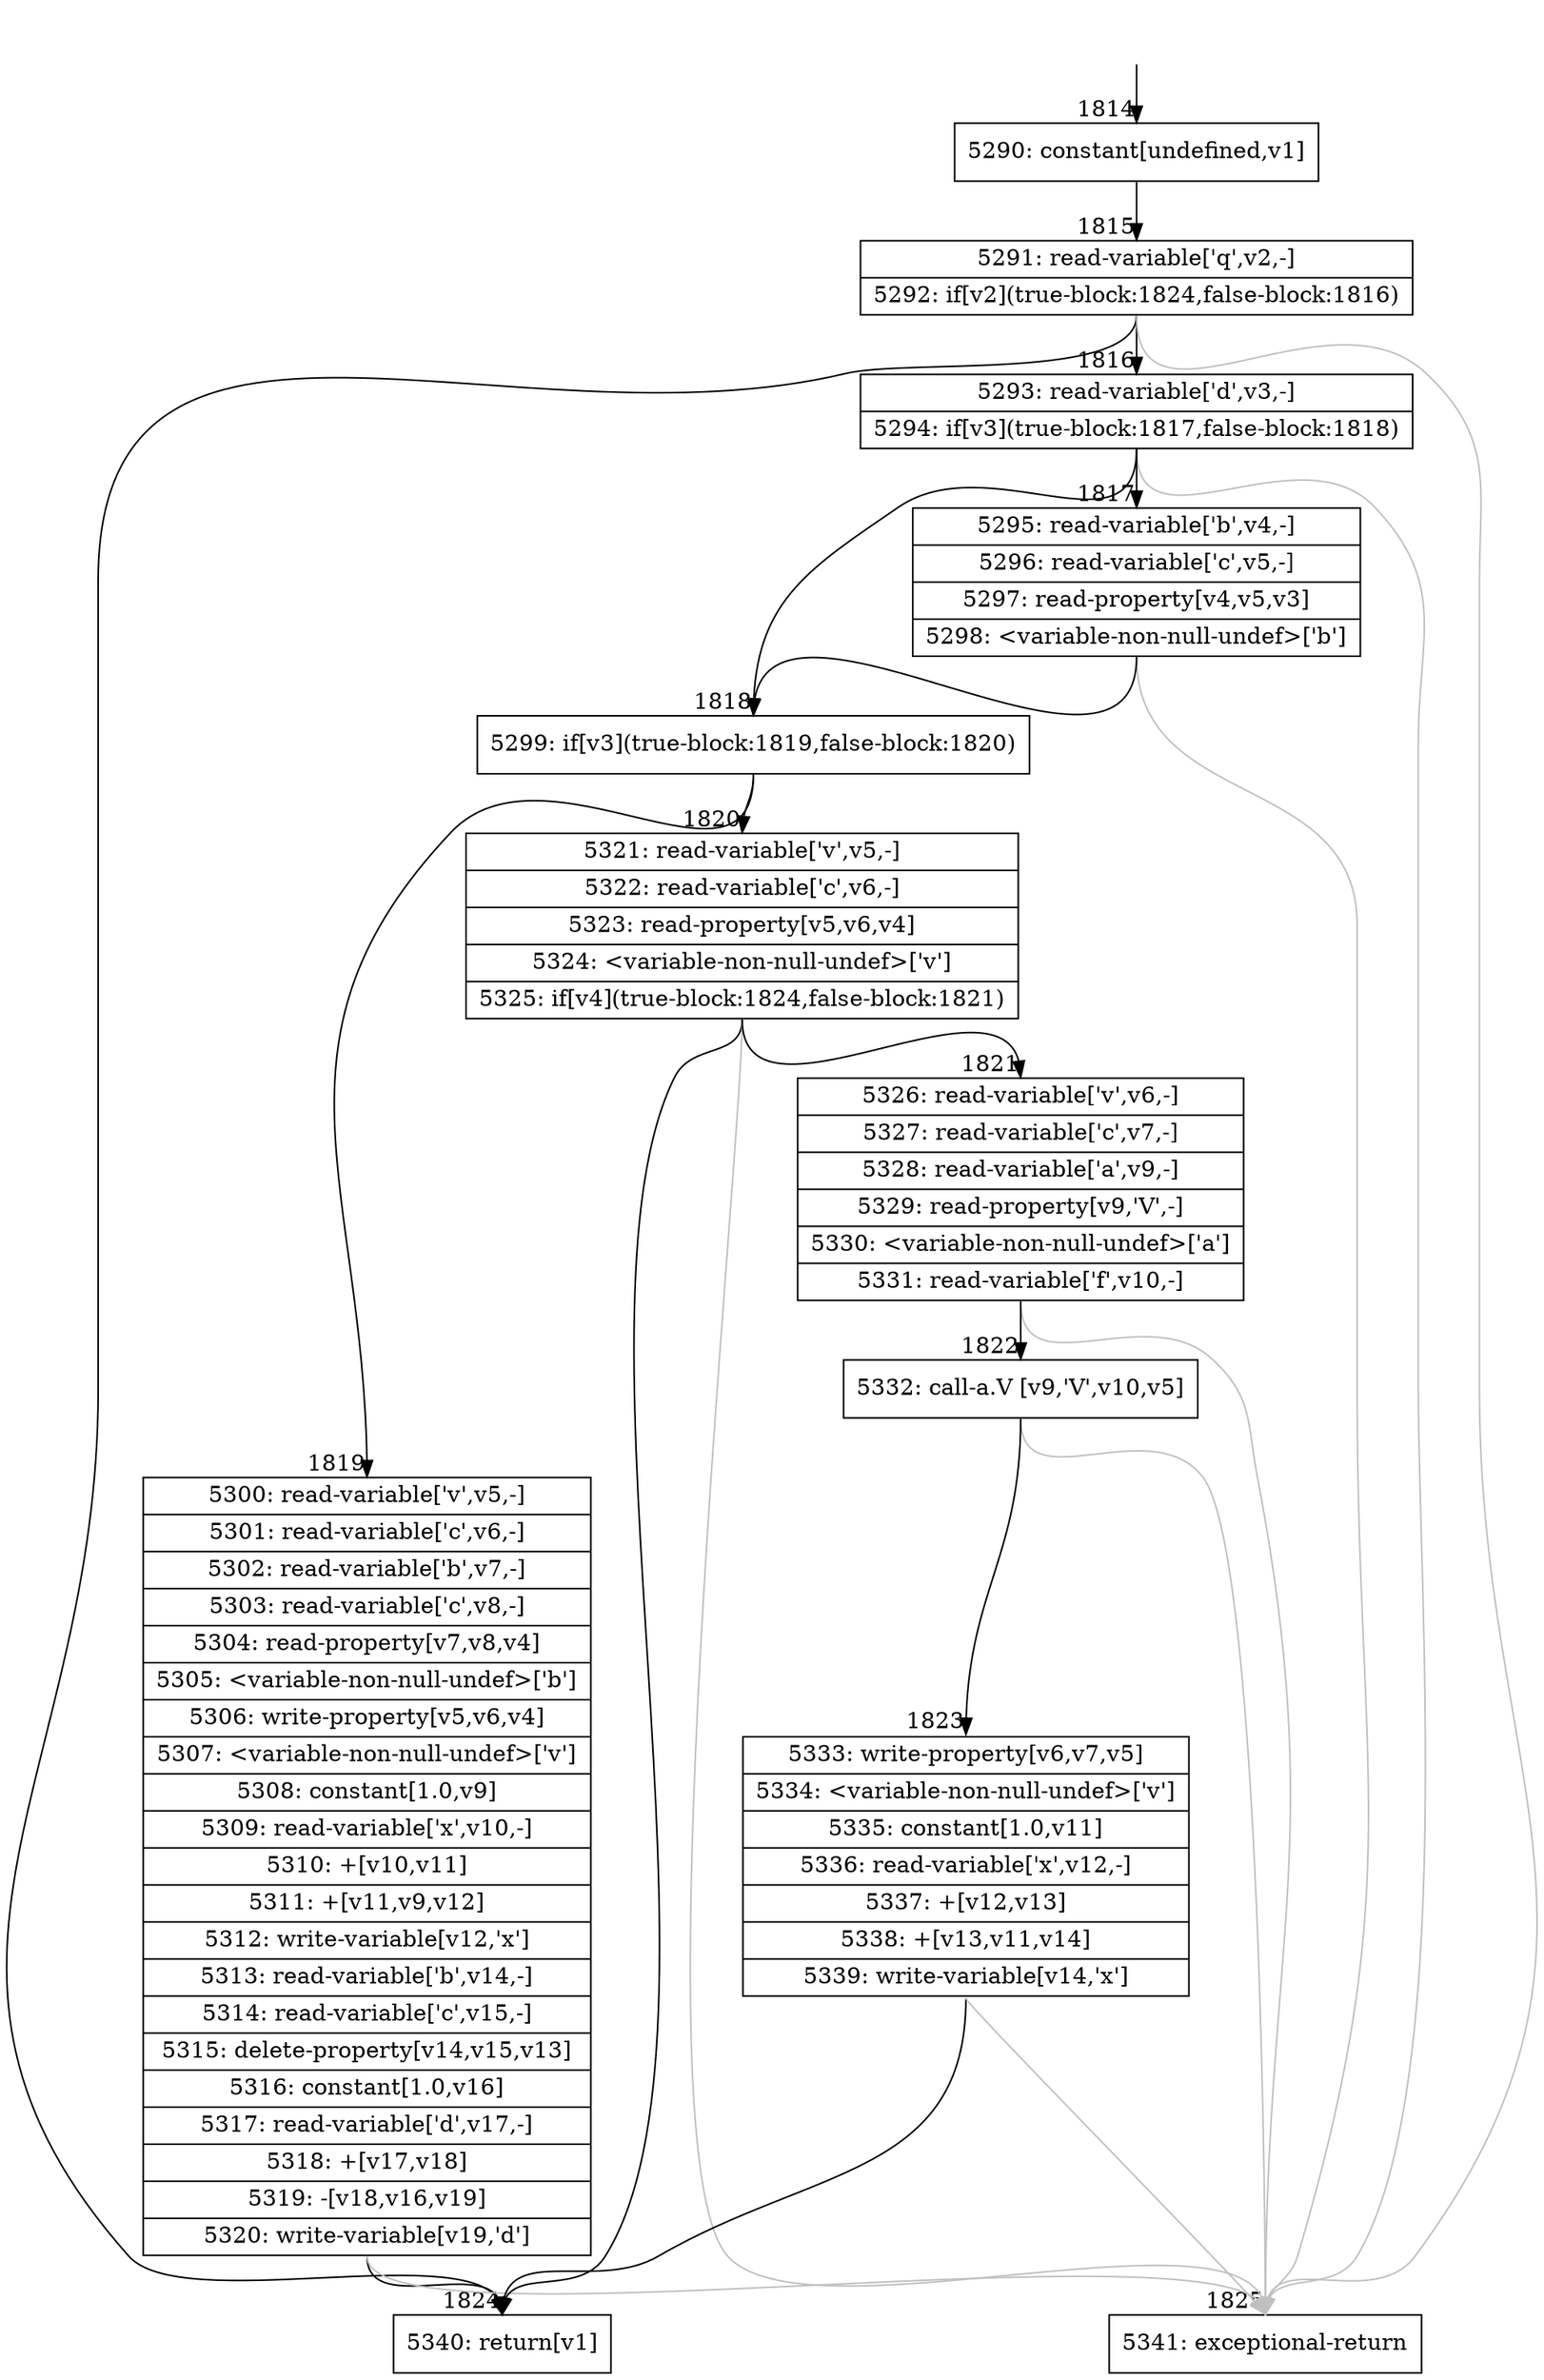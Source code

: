 digraph {
rankdir="TD"
BB_entry160[shape=none,label=""];
BB_entry160 -> BB1814 [tailport=s, headport=n, headlabel="    1814"]
BB1814 [shape=record label="{5290: constant[undefined,v1]}" ] 
BB1814 -> BB1815 [tailport=s, headport=n, headlabel="      1815"]
BB1815 [shape=record label="{5291: read-variable['q',v2,-]|5292: if[v2](true-block:1824,false-block:1816)}" ] 
BB1815 -> BB1824 [tailport=s, headport=n, headlabel="      1824"]
BB1815 -> BB1816 [tailport=s, headport=n, headlabel="      1816"]
BB1815 -> BB1825 [tailport=s, headport=n, color=gray, headlabel="      1825"]
BB1816 [shape=record label="{5293: read-variable['d',v3,-]|5294: if[v3](true-block:1817,false-block:1818)}" ] 
BB1816 -> BB1818 [tailport=s, headport=n, headlabel="      1818"]
BB1816 -> BB1817 [tailport=s, headport=n, headlabel="      1817"]
BB1816 -> BB1825 [tailport=s, headport=n, color=gray]
BB1817 [shape=record label="{5295: read-variable['b',v4,-]|5296: read-variable['c',v5,-]|5297: read-property[v4,v5,v3]|5298: \<variable-non-null-undef\>['b']}" ] 
BB1817 -> BB1818 [tailport=s, headport=n]
BB1817 -> BB1825 [tailport=s, headport=n, color=gray]
BB1818 [shape=record label="{5299: if[v3](true-block:1819,false-block:1820)}" ] 
BB1818 -> BB1819 [tailport=s, headport=n, headlabel="      1819"]
BB1818 -> BB1820 [tailport=s, headport=n, headlabel="      1820"]
BB1819 [shape=record label="{5300: read-variable['v',v5,-]|5301: read-variable['c',v6,-]|5302: read-variable['b',v7,-]|5303: read-variable['c',v8,-]|5304: read-property[v7,v8,v4]|5305: \<variable-non-null-undef\>['b']|5306: write-property[v5,v6,v4]|5307: \<variable-non-null-undef\>['v']|5308: constant[1.0,v9]|5309: read-variable['x',v10,-]|5310: +[v10,v11]|5311: +[v11,v9,v12]|5312: write-variable[v12,'x']|5313: read-variable['b',v14,-]|5314: read-variable['c',v15,-]|5315: delete-property[v14,v15,v13]|5316: constant[1.0,v16]|5317: read-variable['d',v17,-]|5318: +[v17,v18]|5319: -[v18,v16,v19]|5320: write-variable[v19,'d']}" ] 
BB1819 -> BB1824 [tailport=s, headport=n]
BB1819 -> BB1825 [tailport=s, headport=n, color=gray]
BB1820 [shape=record label="{5321: read-variable['v',v5,-]|5322: read-variable['c',v6,-]|5323: read-property[v5,v6,v4]|5324: \<variable-non-null-undef\>['v']|5325: if[v4](true-block:1824,false-block:1821)}" ] 
BB1820 -> BB1824 [tailport=s, headport=n]
BB1820 -> BB1821 [tailport=s, headport=n, headlabel="      1821"]
BB1820 -> BB1825 [tailport=s, headport=n, color=gray]
BB1821 [shape=record label="{5326: read-variable['v',v6,-]|5327: read-variable['c',v7,-]|5328: read-variable['a',v9,-]|5329: read-property[v9,'V',-]|5330: \<variable-non-null-undef\>['a']|5331: read-variable['f',v10,-]}" ] 
BB1821 -> BB1822 [tailport=s, headport=n, headlabel="      1822"]
BB1821 -> BB1825 [tailport=s, headport=n, color=gray]
BB1822 [shape=record label="{5332: call-a.V [v9,'V',v10,v5]}" ] 
BB1822 -> BB1823 [tailport=s, headport=n, headlabel="      1823"]
BB1822 -> BB1825 [tailport=s, headport=n, color=gray]
BB1823 [shape=record label="{5333: write-property[v6,v7,v5]|5334: \<variable-non-null-undef\>['v']|5335: constant[1.0,v11]|5336: read-variable['x',v12,-]|5337: +[v12,v13]|5338: +[v13,v11,v14]|5339: write-variable[v14,'x']}" ] 
BB1823 -> BB1824 [tailport=s, headport=n]
BB1823 -> BB1825 [tailport=s, headport=n, color=gray]
BB1824 [shape=record label="{5340: return[v1]}" ] 
BB1825 [shape=record label="{5341: exceptional-return}" ] 
}
